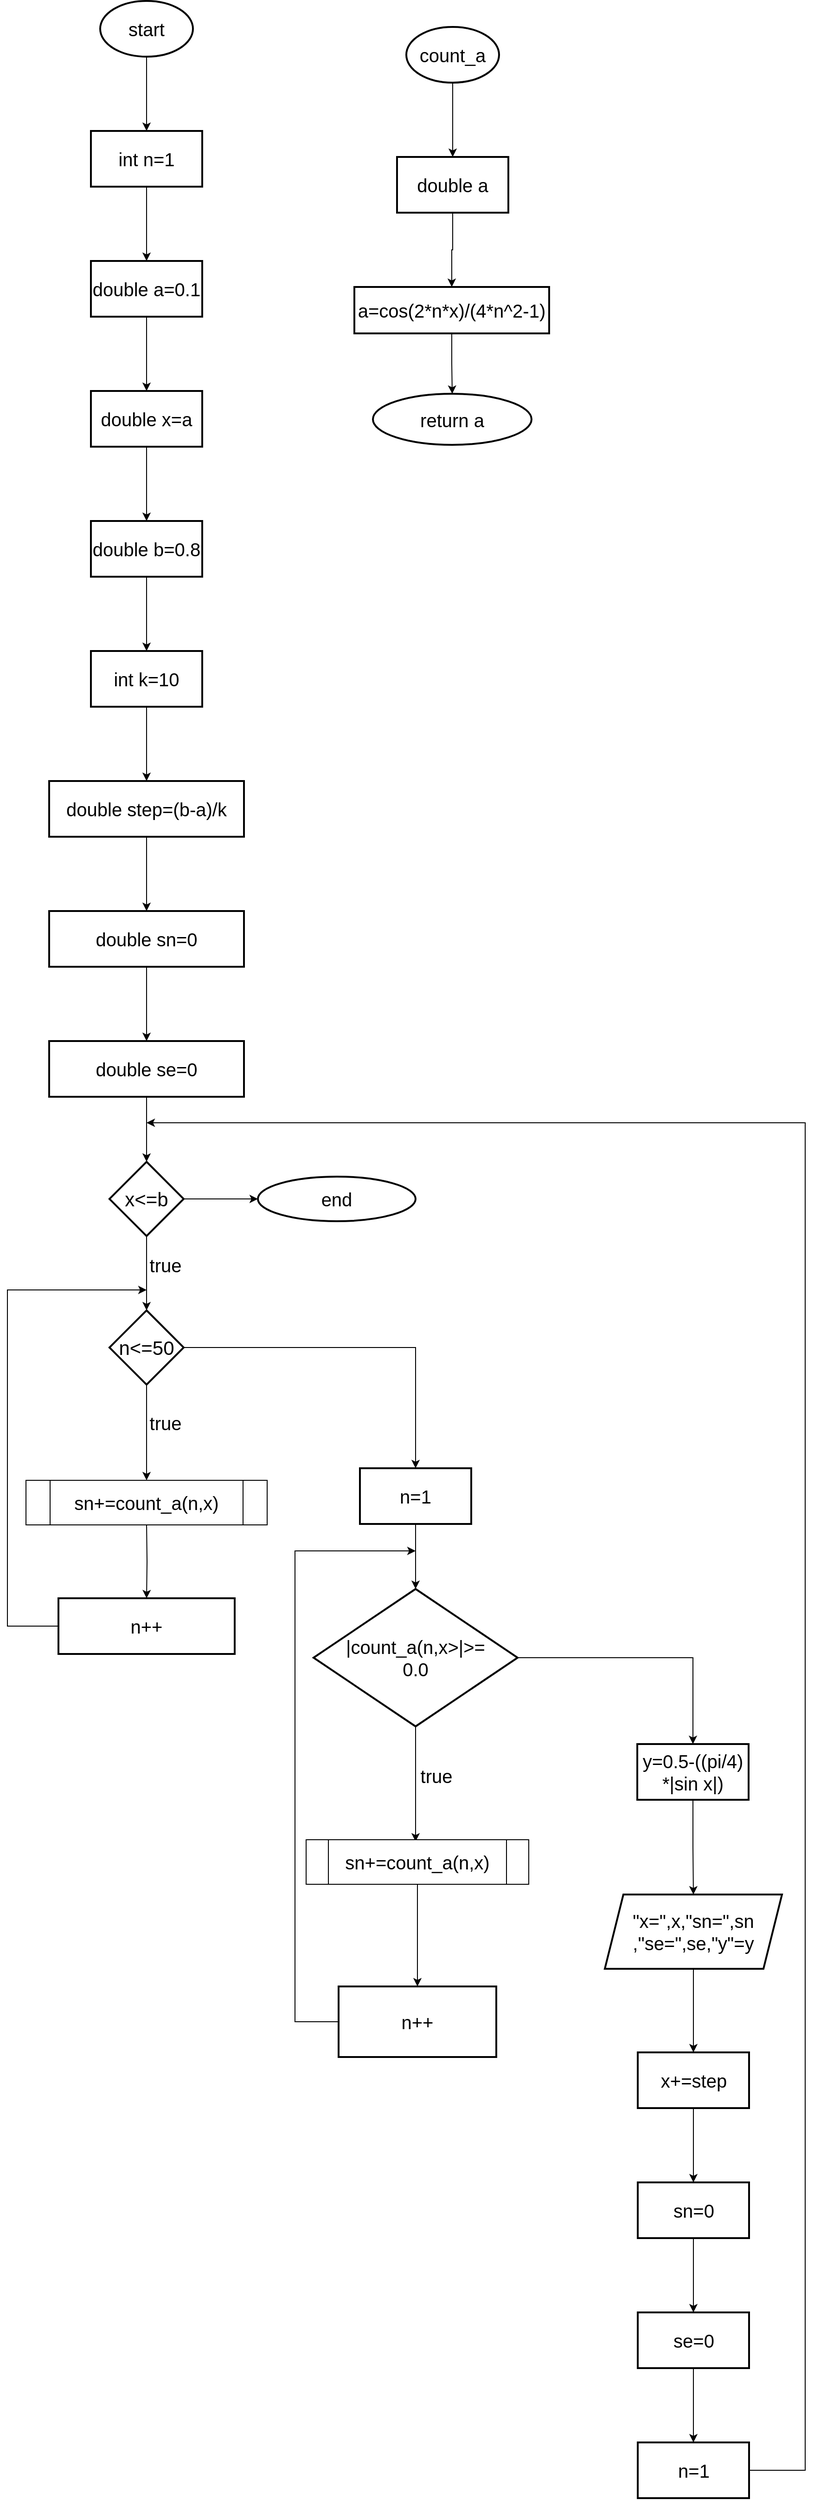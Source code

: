 <mxfile version="24.7.8">
  <diagram name="Сторінка-1" id="t1duIFBpCerBWf5x6EQR">
    <mxGraphModel dx="376" dy="258" grid="1" gridSize="10" guides="1" tooltips="1" connect="1" arrows="1" fold="1" page="1" pageScale="1" pageWidth="827" pageHeight="1169" math="0" shadow="0">
      <root>
        <mxCell id="0" />
        <mxCell id="1" parent="0" />
        <mxCell id="O0LFnm0gntz_wMqKBiyF-3" value="" style="edgeStyle=orthogonalEdgeStyle;rounded=0;orthogonalLoop=1;jettySize=auto;html=1;" parent="1" source="O0LFnm0gntz_wMqKBiyF-1" target="O0LFnm0gntz_wMqKBiyF-2" edge="1">
          <mxGeometry relative="1" as="geometry" />
        </mxCell>
        <mxCell id="O0LFnm0gntz_wMqKBiyF-1" value="&lt;font style=&quot;font-size: 20px;&quot;&gt;start&lt;/font&gt;" style="strokeWidth=2;html=1;shape=mxgraph.flowchart.start_1;whiteSpace=wrap;" parent="1" vertex="1">
          <mxGeometry x="120" y="2" width="100" height="60" as="geometry" />
        </mxCell>
        <mxCell id="O0LFnm0gntz_wMqKBiyF-5" value="" style="edgeStyle=orthogonalEdgeStyle;rounded=0;orthogonalLoop=1;jettySize=auto;html=1;" parent="1" source="O0LFnm0gntz_wMqKBiyF-2" target="O0LFnm0gntz_wMqKBiyF-4" edge="1">
          <mxGeometry relative="1" as="geometry" />
        </mxCell>
        <mxCell id="O0LFnm0gntz_wMqKBiyF-2" value="&lt;font style=&quot;font-size: 20px;&quot;&gt;int n=1&lt;/font&gt;" style="whiteSpace=wrap;html=1;strokeWidth=2;" parent="1" vertex="1">
          <mxGeometry x="110" y="142" width="120" height="60" as="geometry" />
        </mxCell>
        <mxCell id="O0LFnm0gntz_wMqKBiyF-7" value="" style="edgeStyle=orthogonalEdgeStyle;rounded=0;orthogonalLoop=1;jettySize=auto;html=1;" parent="1" source="O0LFnm0gntz_wMqKBiyF-4" target="O0LFnm0gntz_wMqKBiyF-6" edge="1">
          <mxGeometry relative="1" as="geometry" />
        </mxCell>
        <mxCell id="O0LFnm0gntz_wMqKBiyF-4" value="&lt;font style=&quot;font-size: 20px;&quot;&gt;double a=0.1&lt;/font&gt;" style="whiteSpace=wrap;html=1;strokeWidth=2;" parent="1" vertex="1">
          <mxGeometry x="110" y="282" width="120" height="60" as="geometry" />
        </mxCell>
        <mxCell id="O0LFnm0gntz_wMqKBiyF-9" value="" style="edgeStyle=orthogonalEdgeStyle;rounded=0;orthogonalLoop=1;jettySize=auto;html=1;" parent="1" source="O0LFnm0gntz_wMqKBiyF-6" target="O0LFnm0gntz_wMqKBiyF-8" edge="1">
          <mxGeometry relative="1" as="geometry" />
        </mxCell>
        <mxCell id="O0LFnm0gntz_wMqKBiyF-6" value="&lt;font style=&quot;font-size: 20px;&quot;&gt;double x=a&lt;/font&gt;" style="whiteSpace=wrap;html=1;strokeWidth=2;" parent="1" vertex="1">
          <mxGeometry x="110" y="422" width="120" height="60" as="geometry" />
        </mxCell>
        <mxCell id="O0LFnm0gntz_wMqKBiyF-11" value="" style="edgeStyle=orthogonalEdgeStyle;rounded=0;orthogonalLoop=1;jettySize=auto;html=1;" parent="1" source="O0LFnm0gntz_wMqKBiyF-8" target="O0LFnm0gntz_wMqKBiyF-10" edge="1">
          <mxGeometry relative="1" as="geometry" />
        </mxCell>
        <mxCell id="O0LFnm0gntz_wMqKBiyF-8" value="&lt;font style=&quot;font-size: 20px;&quot;&gt;double b=0.8&lt;/font&gt;" style="whiteSpace=wrap;html=1;strokeWidth=2;" parent="1" vertex="1">
          <mxGeometry x="110" y="562" width="120" height="60" as="geometry" />
        </mxCell>
        <mxCell id="O0LFnm0gntz_wMqKBiyF-13" value="" style="edgeStyle=orthogonalEdgeStyle;rounded=0;orthogonalLoop=1;jettySize=auto;html=1;" parent="1" source="O0LFnm0gntz_wMqKBiyF-10" target="O0LFnm0gntz_wMqKBiyF-12" edge="1">
          <mxGeometry relative="1" as="geometry" />
        </mxCell>
        <mxCell id="O0LFnm0gntz_wMqKBiyF-10" value="&lt;span style=&quot;font-size: 20px;&quot;&gt;int k=10&lt;/span&gt;" style="whiteSpace=wrap;html=1;strokeWidth=2;" parent="1" vertex="1">
          <mxGeometry x="110" y="702" width="120" height="60" as="geometry" />
        </mxCell>
        <mxCell id="O0LFnm0gntz_wMqKBiyF-15" value="" style="edgeStyle=orthogonalEdgeStyle;rounded=0;orthogonalLoop=1;jettySize=auto;html=1;" parent="1" source="O0LFnm0gntz_wMqKBiyF-12" target="O0LFnm0gntz_wMqKBiyF-14" edge="1">
          <mxGeometry relative="1" as="geometry" />
        </mxCell>
        <mxCell id="O0LFnm0gntz_wMqKBiyF-12" value="&lt;font style=&quot;font-size: 20px;&quot;&gt;double step=&lt;/font&gt;&lt;span style=&quot;font-size: 20px; background-color: initial;&quot;&gt;(b-a)/k&lt;/span&gt;" style="whiteSpace=wrap;html=1;strokeWidth=2;" parent="1" vertex="1">
          <mxGeometry x="65" y="842" width="210" height="60" as="geometry" />
        </mxCell>
        <mxCell id="O0LFnm0gntz_wMqKBiyF-17" value="" style="edgeStyle=orthogonalEdgeStyle;rounded=0;orthogonalLoop=1;jettySize=auto;html=1;" parent="1" source="O0LFnm0gntz_wMqKBiyF-14" target="O0LFnm0gntz_wMqKBiyF-16" edge="1">
          <mxGeometry relative="1" as="geometry" />
        </mxCell>
        <mxCell id="O0LFnm0gntz_wMqKBiyF-14" value="&lt;font style=&quot;font-size: 20px;&quot;&gt;double sn=0&lt;/font&gt;" style="whiteSpace=wrap;html=1;strokeWidth=2;" parent="1" vertex="1">
          <mxGeometry x="65" y="982" width="210" height="60" as="geometry" />
        </mxCell>
        <mxCell id="O0LFnm0gntz_wMqKBiyF-19" value="" style="edgeStyle=orthogonalEdgeStyle;rounded=0;orthogonalLoop=1;jettySize=auto;html=1;" parent="1" source="O0LFnm0gntz_wMqKBiyF-16" target="O0LFnm0gntz_wMqKBiyF-18" edge="1">
          <mxGeometry relative="1" as="geometry" />
        </mxCell>
        <mxCell id="O0LFnm0gntz_wMqKBiyF-16" value="&lt;font style=&quot;font-size: 20px;&quot;&gt;double se=0&lt;/font&gt;" style="whiteSpace=wrap;html=1;strokeWidth=2;" parent="1" vertex="1">
          <mxGeometry x="65" y="1122" width="210" height="60" as="geometry" />
        </mxCell>
        <mxCell id="O0LFnm0gntz_wMqKBiyF-23" value="" style="edgeStyle=orthogonalEdgeStyle;rounded=0;orthogonalLoop=1;jettySize=auto;html=1;" parent="1" source="O0LFnm0gntz_wMqKBiyF-18" target="O0LFnm0gntz_wMqKBiyF-22" edge="1">
          <mxGeometry relative="1" as="geometry" />
        </mxCell>
        <mxCell id="O0LFnm0gntz_wMqKBiyF-67" value="" style="edgeStyle=orthogonalEdgeStyle;rounded=0;orthogonalLoop=1;jettySize=auto;html=1;" parent="1" source="O0LFnm0gntz_wMqKBiyF-18" target="O0LFnm0gntz_wMqKBiyF-66" edge="1">
          <mxGeometry relative="1" as="geometry" />
        </mxCell>
        <mxCell id="O0LFnm0gntz_wMqKBiyF-18" value="&lt;font style=&quot;font-size: 21px;&quot;&gt;x&amp;lt;=b&lt;/font&gt;" style="rhombus;whiteSpace=wrap;html=1;strokeWidth=2;" parent="1" vertex="1">
          <mxGeometry x="130" y="1252" width="80" height="80" as="geometry" />
        </mxCell>
        <mxCell id="O0LFnm0gntz_wMqKBiyF-25" value="" style="edgeStyle=orthogonalEdgeStyle;rounded=0;orthogonalLoop=1;jettySize=auto;html=1;" parent="1" source="O0LFnm0gntz_wMqKBiyF-22" target="luuyUvHA8tpIBNaHh_iQ-1" edge="1">
          <mxGeometry relative="1" as="geometry">
            <mxPoint x="170" y="1582" as="targetPoint" />
          </mxGeometry>
        </mxCell>
        <mxCell id="O0LFnm0gntz_wMqKBiyF-32" value="" style="edgeStyle=orthogonalEdgeStyle;rounded=0;orthogonalLoop=1;jettySize=auto;html=1;" parent="1" source="O0LFnm0gntz_wMqKBiyF-22" target="O0LFnm0gntz_wMqKBiyF-31" edge="1">
          <mxGeometry relative="1" as="geometry" />
        </mxCell>
        <mxCell id="O0LFnm0gntz_wMqKBiyF-22" value="&lt;font style=&quot;font-size: 21px;&quot;&gt;n&amp;lt;=50&lt;/font&gt;" style="rhombus;whiteSpace=wrap;html=1;strokeWidth=2;" parent="1" vertex="1">
          <mxGeometry x="130" y="1412" width="80" height="80" as="geometry" />
        </mxCell>
        <mxCell id="O0LFnm0gntz_wMqKBiyF-27" value="" style="edgeStyle=orthogonalEdgeStyle;rounded=0;orthogonalLoop=1;jettySize=auto;html=1;" parent="1" target="O0LFnm0gntz_wMqKBiyF-26" edge="1">
          <mxGeometry relative="1" as="geometry">
            <mxPoint x="170" y="1642" as="sourcePoint" />
          </mxGeometry>
        </mxCell>
        <mxCell id="O0LFnm0gntz_wMqKBiyF-28" style="edgeStyle=orthogonalEdgeStyle;rounded=0;orthogonalLoop=1;jettySize=auto;html=1;exitX=0;exitY=0.5;exitDx=0;exitDy=0;" parent="1" source="O0LFnm0gntz_wMqKBiyF-26" edge="1">
          <mxGeometry relative="1" as="geometry">
            <mxPoint x="170" y="1390" as="targetPoint" />
            <Array as="points">
              <mxPoint x="20" y="1752" />
              <mxPoint x="20" y="1390" />
            </Array>
          </mxGeometry>
        </mxCell>
        <mxCell id="O0LFnm0gntz_wMqKBiyF-26" value="&lt;span style=&quot;font-size: 20px;&quot;&gt;n++&lt;/span&gt;" style="whiteSpace=wrap;html=1;strokeWidth=2;" parent="1" vertex="1">
          <mxGeometry x="75" y="1722" width="190" height="60" as="geometry" />
        </mxCell>
        <mxCell id="O0LFnm0gntz_wMqKBiyF-34" value="" style="edgeStyle=orthogonalEdgeStyle;rounded=0;orthogonalLoop=1;jettySize=auto;html=1;" parent="1" source="O0LFnm0gntz_wMqKBiyF-31" target="O0LFnm0gntz_wMqKBiyF-33" edge="1">
          <mxGeometry relative="1" as="geometry" />
        </mxCell>
        <mxCell id="O0LFnm0gntz_wMqKBiyF-31" value="&lt;font style=&quot;font-size: 20px;&quot;&gt;n=1&lt;/font&gt;" style="whiteSpace=wrap;html=1;strokeWidth=2;" parent="1" vertex="1">
          <mxGeometry x="400" y="1582" width="120" height="60" as="geometry" />
        </mxCell>
        <mxCell id="O0LFnm0gntz_wMqKBiyF-36" value="" style="edgeStyle=orthogonalEdgeStyle;rounded=0;orthogonalLoop=1;jettySize=auto;html=1;" parent="1" source="O0LFnm0gntz_wMqKBiyF-33" edge="1">
          <mxGeometry relative="1" as="geometry">
            <mxPoint x="460" y="1984" as="targetPoint" />
          </mxGeometry>
        </mxCell>
        <mxCell id="O0LFnm0gntz_wMqKBiyF-42" value="" style="edgeStyle=orthogonalEdgeStyle;rounded=0;orthogonalLoop=1;jettySize=auto;html=1;" parent="1" source="O0LFnm0gntz_wMqKBiyF-33" target="O0LFnm0gntz_wMqKBiyF-41" edge="1">
          <mxGeometry relative="1" as="geometry" />
        </mxCell>
        <mxCell id="O0LFnm0gntz_wMqKBiyF-33" value="&lt;font style=&quot;font-size: 20px;&quot;&gt;|count_a(n,x&amp;gt;|&amp;gt;=&lt;/font&gt;&lt;div&gt;&lt;font style=&quot;font-size: 20px;&quot;&gt;0.0&lt;/font&gt;&lt;/div&gt;" style="rhombus;whiteSpace=wrap;html=1;strokeWidth=2;" parent="1" vertex="1">
          <mxGeometry x="350" y="1712" width="220" height="148" as="geometry" />
        </mxCell>
        <mxCell id="O0LFnm0gntz_wMqKBiyF-38" value="" style="edgeStyle=orthogonalEdgeStyle;rounded=0;orthogonalLoop=1;jettySize=auto;html=1;" parent="1" source="luuyUvHA8tpIBNaHh_iQ-3" target="O0LFnm0gntz_wMqKBiyF-37" edge="1">
          <mxGeometry relative="1" as="geometry">
            <mxPoint x="460" y="2060" as="sourcePoint" />
          </mxGeometry>
        </mxCell>
        <mxCell id="O0LFnm0gntz_wMqKBiyF-40" style="edgeStyle=orthogonalEdgeStyle;rounded=0;orthogonalLoop=1;jettySize=auto;html=1;exitX=0;exitY=0.5;exitDx=0;exitDy=0;" parent="1" source="O0LFnm0gntz_wMqKBiyF-37" edge="1">
          <mxGeometry relative="1" as="geometry">
            <mxPoint x="460" y="1671" as="targetPoint" />
            <Array as="points">
              <mxPoint x="330" y="2178" />
              <mxPoint x="330" y="1671" />
            </Array>
          </mxGeometry>
        </mxCell>
        <mxCell id="O0LFnm0gntz_wMqKBiyF-37" value="&lt;span style=&quot;font-size: 20px;&quot;&gt;n++&lt;/span&gt;" style="whiteSpace=wrap;html=1;strokeWidth=2;" parent="1" vertex="1">
          <mxGeometry x="377" y="2140" width="170" height="76" as="geometry" />
        </mxCell>
        <mxCell id="O0LFnm0gntz_wMqKBiyF-47" value="" style="edgeStyle=orthogonalEdgeStyle;rounded=0;orthogonalLoop=1;jettySize=auto;html=1;" parent="1" source="O0LFnm0gntz_wMqKBiyF-41" target="O0LFnm0gntz_wMqKBiyF-46" edge="1">
          <mxGeometry relative="1" as="geometry" />
        </mxCell>
        <mxCell id="O0LFnm0gntz_wMqKBiyF-41" value="&lt;font style=&quot;font-size: 20px;&quot;&gt;y=0.5-((pi/4) *|sin x|)&lt;/font&gt;" style="whiteSpace=wrap;html=1;strokeWidth=2;" parent="1" vertex="1">
          <mxGeometry x="699" y="1879" width="120" height="60" as="geometry" />
        </mxCell>
        <mxCell id="O0LFnm0gntz_wMqKBiyF-48" style="edgeStyle=orthogonalEdgeStyle;rounded=0;orthogonalLoop=1;jettySize=auto;html=1;exitX=1;exitY=0.5;exitDx=0;exitDy=0;" parent="1" source="O0LFnm0gntz_wMqKBiyF-56" edge="1">
          <mxGeometry relative="1" as="geometry">
            <mxPoint x="170" y="1210" as="targetPoint" />
            <Array as="points">
              <mxPoint x="880" y="2661" />
              <mxPoint x="880" y="1210" />
            </Array>
          </mxGeometry>
        </mxCell>
        <mxCell id="O0LFnm0gntz_wMqKBiyF-50" value="" style="edgeStyle=orthogonalEdgeStyle;rounded=0;orthogonalLoop=1;jettySize=auto;html=1;" parent="1" source="O0LFnm0gntz_wMqKBiyF-46" target="O0LFnm0gntz_wMqKBiyF-49" edge="1">
          <mxGeometry relative="1" as="geometry" />
        </mxCell>
        <mxCell id="O0LFnm0gntz_wMqKBiyF-46" value="&lt;font style=&quot;font-size: 20px;&quot;&gt;&quot;x=&quot;,x,&quot;sn=&quot;&lt;/font&gt;&lt;span style=&quot;font-size: 20px; background-color: initial;&quot;&gt;,sn&lt;/span&gt;&lt;div&gt;&lt;span style=&quot;font-size: 20px; background-color: initial;&quot;&gt;,&quot;se=&quot;,se,&quot;y&quot;=y&lt;/span&gt;&lt;/div&gt;" style="shape=parallelogram;perimeter=parallelogramPerimeter;whiteSpace=wrap;html=1;fixedSize=1;strokeWidth=2;" parent="1" vertex="1">
          <mxGeometry x="664" y="2041" width="191" height="80" as="geometry" />
        </mxCell>
        <mxCell id="O0LFnm0gntz_wMqKBiyF-52" value="" style="edgeStyle=orthogonalEdgeStyle;rounded=0;orthogonalLoop=1;jettySize=auto;html=1;" parent="1" source="O0LFnm0gntz_wMqKBiyF-49" target="O0LFnm0gntz_wMqKBiyF-51" edge="1">
          <mxGeometry relative="1" as="geometry" />
        </mxCell>
        <mxCell id="O0LFnm0gntz_wMqKBiyF-49" value="&lt;font style=&quot;font-size: 20px;&quot;&gt;x+=step&lt;/font&gt;" style="whiteSpace=wrap;html=1;strokeWidth=2;" parent="1" vertex="1">
          <mxGeometry x="699.5" y="2211" width="120" height="60" as="geometry" />
        </mxCell>
        <mxCell id="O0LFnm0gntz_wMqKBiyF-54" value="" style="edgeStyle=orthogonalEdgeStyle;rounded=0;orthogonalLoop=1;jettySize=auto;html=1;" parent="1" source="O0LFnm0gntz_wMqKBiyF-51" target="O0LFnm0gntz_wMqKBiyF-53" edge="1">
          <mxGeometry relative="1" as="geometry" />
        </mxCell>
        <mxCell id="O0LFnm0gntz_wMqKBiyF-51" value="&lt;font style=&quot;font-size: 20px;&quot;&gt;sn&lt;/font&gt;&lt;span style=&quot;font-size: 20px; background-color: initial;&quot;&gt;=0&lt;/span&gt;" style="whiteSpace=wrap;html=1;strokeWidth=2;" parent="1" vertex="1">
          <mxGeometry x="699.5" y="2351" width="120" height="60" as="geometry" />
        </mxCell>
        <mxCell id="O0LFnm0gntz_wMqKBiyF-57" value="" style="edgeStyle=orthogonalEdgeStyle;rounded=0;orthogonalLoop=1;jettySize=auto;html=1;" parent="1" source="O0LFnm0gntz_wMqKBiyF-53" target="O0LFnm0gntz_wMqKBiyF-56" edge="1">
          <mxGeometry relative="1" as="geometry" />
        </mxCell>
        <mxCell id="O0LFnm0gntz_wMqKBiyF-53" value="&lt;font style=&quot;font-size: 20px;&quot;&gt;se=0&lt;/font&gt;" style="whiteSpace=wrap;html=1;strokeWidth=2;" parent="1" vertex="1">
          <mxGeometry x="699.5" y="2491" width="120" height="60" as="geometry" />
        </mxCell>
        <mxCell id="O0LFnm0gntz_wMqKBiyF-56" value="&lt;font style=&quot;font-size: 20px;&quot;&gt;n&lt;/font&gt;&lt;span style=&quot;background-color: initial; font-size: 20px;&quot;&gt;=1&lt;/span&gt;" style="whiteSpace=wrap;html=1;strokeWidth=2;" parent="1" vertex="1">
          <mxGeometry x="699.5" y="2631" width="120" height="60" as="geometry" />
        </mxCell>
        <mxCell id="O0LFnm0gntz_wMqKBiyF-60" value="" style="edgeStyle=orthogonalEdgeStyle;rounded=0;orthogonalLoop=1;jettySize=auto;html=1;" parent="1" source="O0LFnm0gntz_wMqKBiyF-58" target="O0LFnm0gntz_wMqKBiyF-59" edge="1">
          <mxGeometry relative="1" as="geometry" />
        </mxCell>
        <mxCell id="O0LFnm0gntz_wMqKBiyF-58" value="&lt;font style=&quot;font-size: 20px;&quot;&gt;count_a&lt;/font&gt;" style="strokeWidth=2;html=1;shape=mxgraph.flowchart.start_1;whiteSpace=wrap;" parent="1" vertex="1">
          <mxGeometry x="450" y="30" width="100" height="60" as="geometry" />
        </mxCell>
        <mxCell id="O0LFnm0gntz_wMqKBiyF-62" value="" style="edgeStyle=orthogonalEdgeStyle;rounded=0;orthogonalLoop=1;jettySize=auto;html=1;" parent="1" source="O0LFnm0gntz_wMqKBiyF-59" target="O0LFnm0gntz_wMqKBiyF-61" edge="1">
          <mxGeometry relative="1" as="geometry" />
        </mxCell>
        <mxCell id="O0LFnm0gntz_wMqKBiyF-59" value="&lt;font style=&quot;font-size: 20px;&quot;&gt;double a&lt;/font&gt;" style="whiteSpace=wrap;html=1;strokeWidth=2;" parent="1" vertex="1">
          <mxGeometry x="440" y="170" width="120" height="60" as="geometry" />
        </mxCell>
        <mxCell id="O0LFnm0gntz_wMqKBiyF-64" value="" style="edgeStyle=orthogonalEdgeStyle;rounded=0;orthogonalLoop=1;jettySize=auto;html=1;" parent="1" source="O0LFnm0gntz_wMqKBiyF-61" target="O0LFnm0gntz_wMqKBiyF-63" edge="1">
          <mxGeometry relative="1" as="geometry" />
        </mxCell>
        <mxCell id="O0LFnm0gntz_wMqKBiyF-61" value="&lt;font style=&quot;font-size: 20px;&quot;&gt;a=cos(2*n*x)/(4*n^2-1)&lt;/font&gt;" style="whiteSpace=wrap;html=1;strokeWidth=2;" parent="1" vertex="1">
          <mxGeometry x="394" y="310" width="210" height="50" as="geometry" />
        </mxCell>
        <mxCell id="O0LFnm0gntz_wMqKBiyF-63" value="&lt;font style=&quot;font-size: 20px;&quot;&gt;return a&lt;/font&gt;" style="ellipse;whiteSpace=wrap;html=1;strokeWidth=2;" parent="1" vertex="1">
          <mxGeometry x="414" y="425" width="171" height="55" as="geometry" />
        </mxCell>
        <mxCell id="O0LFnm0gntz_wMqKBiyF-65" value="&lt;font style=&quot;font-size: 20px;&quot;&gt;true&lt;/font&gt;" style="text;html=1;align=center;verticalAlign=middle;resizable=0;points=[];autosize=1;strokeColor=none;fillColor=none;" parent="1" vertex="1">
          <mxGeometry x="160" y="1343" width="60" height="40" as="geometry" />
        </mxCell>
        <mxCell id="O0LFnm0gntz_wMqKBiyF-66" value="&lt;font style=&quot;font-size: 20px;&quot;&gt;end&lt;/font&gt;" style="ellipse;whiteSpace=wrap;html=1;strokeWidth=2;" parent="1" vertex="1">
          <mxGeometry x="290" y="1268" width="170" height="48" as="geometry" />
        </mxCell>
        <mxCell id="O0LFnm0gntz_wMqKBiyF-68" value="&lt;font style=&quot;font-size: 20px;&quot;&gt;true&lt;/font&gt;" style="text;html=1;align=center;verticalAlign=middle;resizable=0;points=[];autosize=1;strokeColor=none;fillColor=none;" parent="1" vertex="1">
          <mxGeometry x="160" y="1513" width="60" height="40" as="geometry" />
        </mxCell>
        <mxCell id="O0LFnm0gntz_wMqKBiyF-69" value="&lt;font style=&quot;font-size: 20px;&quot;&gt;true&lt;/font&gt;" style="text;html=1;align=center;verticalAlign=middle;resizable=0;points=[];autosize=1;strokeColor=none;fillColor=none;" parent="1" vertex="1">
          <mxGeometry x="452" y="1893" width="60" height="40" as="geometry" />
        </mxCell>
        <mxCell id="luuyUvHA8tpIBNaHh_iQ-1" value="&lt;span style=&quot;font-size: 20px;&quot;&gt;sn+=count_a(n,x)&lt;/span&gt;" style="shape=process;whiteSpace=wrap;html=1;backgroundOutline=1;" vertex="1" parent="1">
          <mxGeometry x="40" y="1595" width="260" height="48" as="geometry" />
        </mxCell>
        <mxCell id="luuyUvHA8tpIBNaHh_iQ-3" value="&lt;span style=&quot;font-size: 20px;&quot;&gt;sn+=count_a(n,x)&lt;/span&gt;" style="shape=process;whiteSpace=wrap;html=1;backgroundOutline=1;" vertex="1" parent="1">
          <mxGeometry x="342" y="1982" width="240" height="48" as="geometry" />
        </mxCell>
      </root>
    </mxGraphModel>
  </diagram>
</mxfile>
